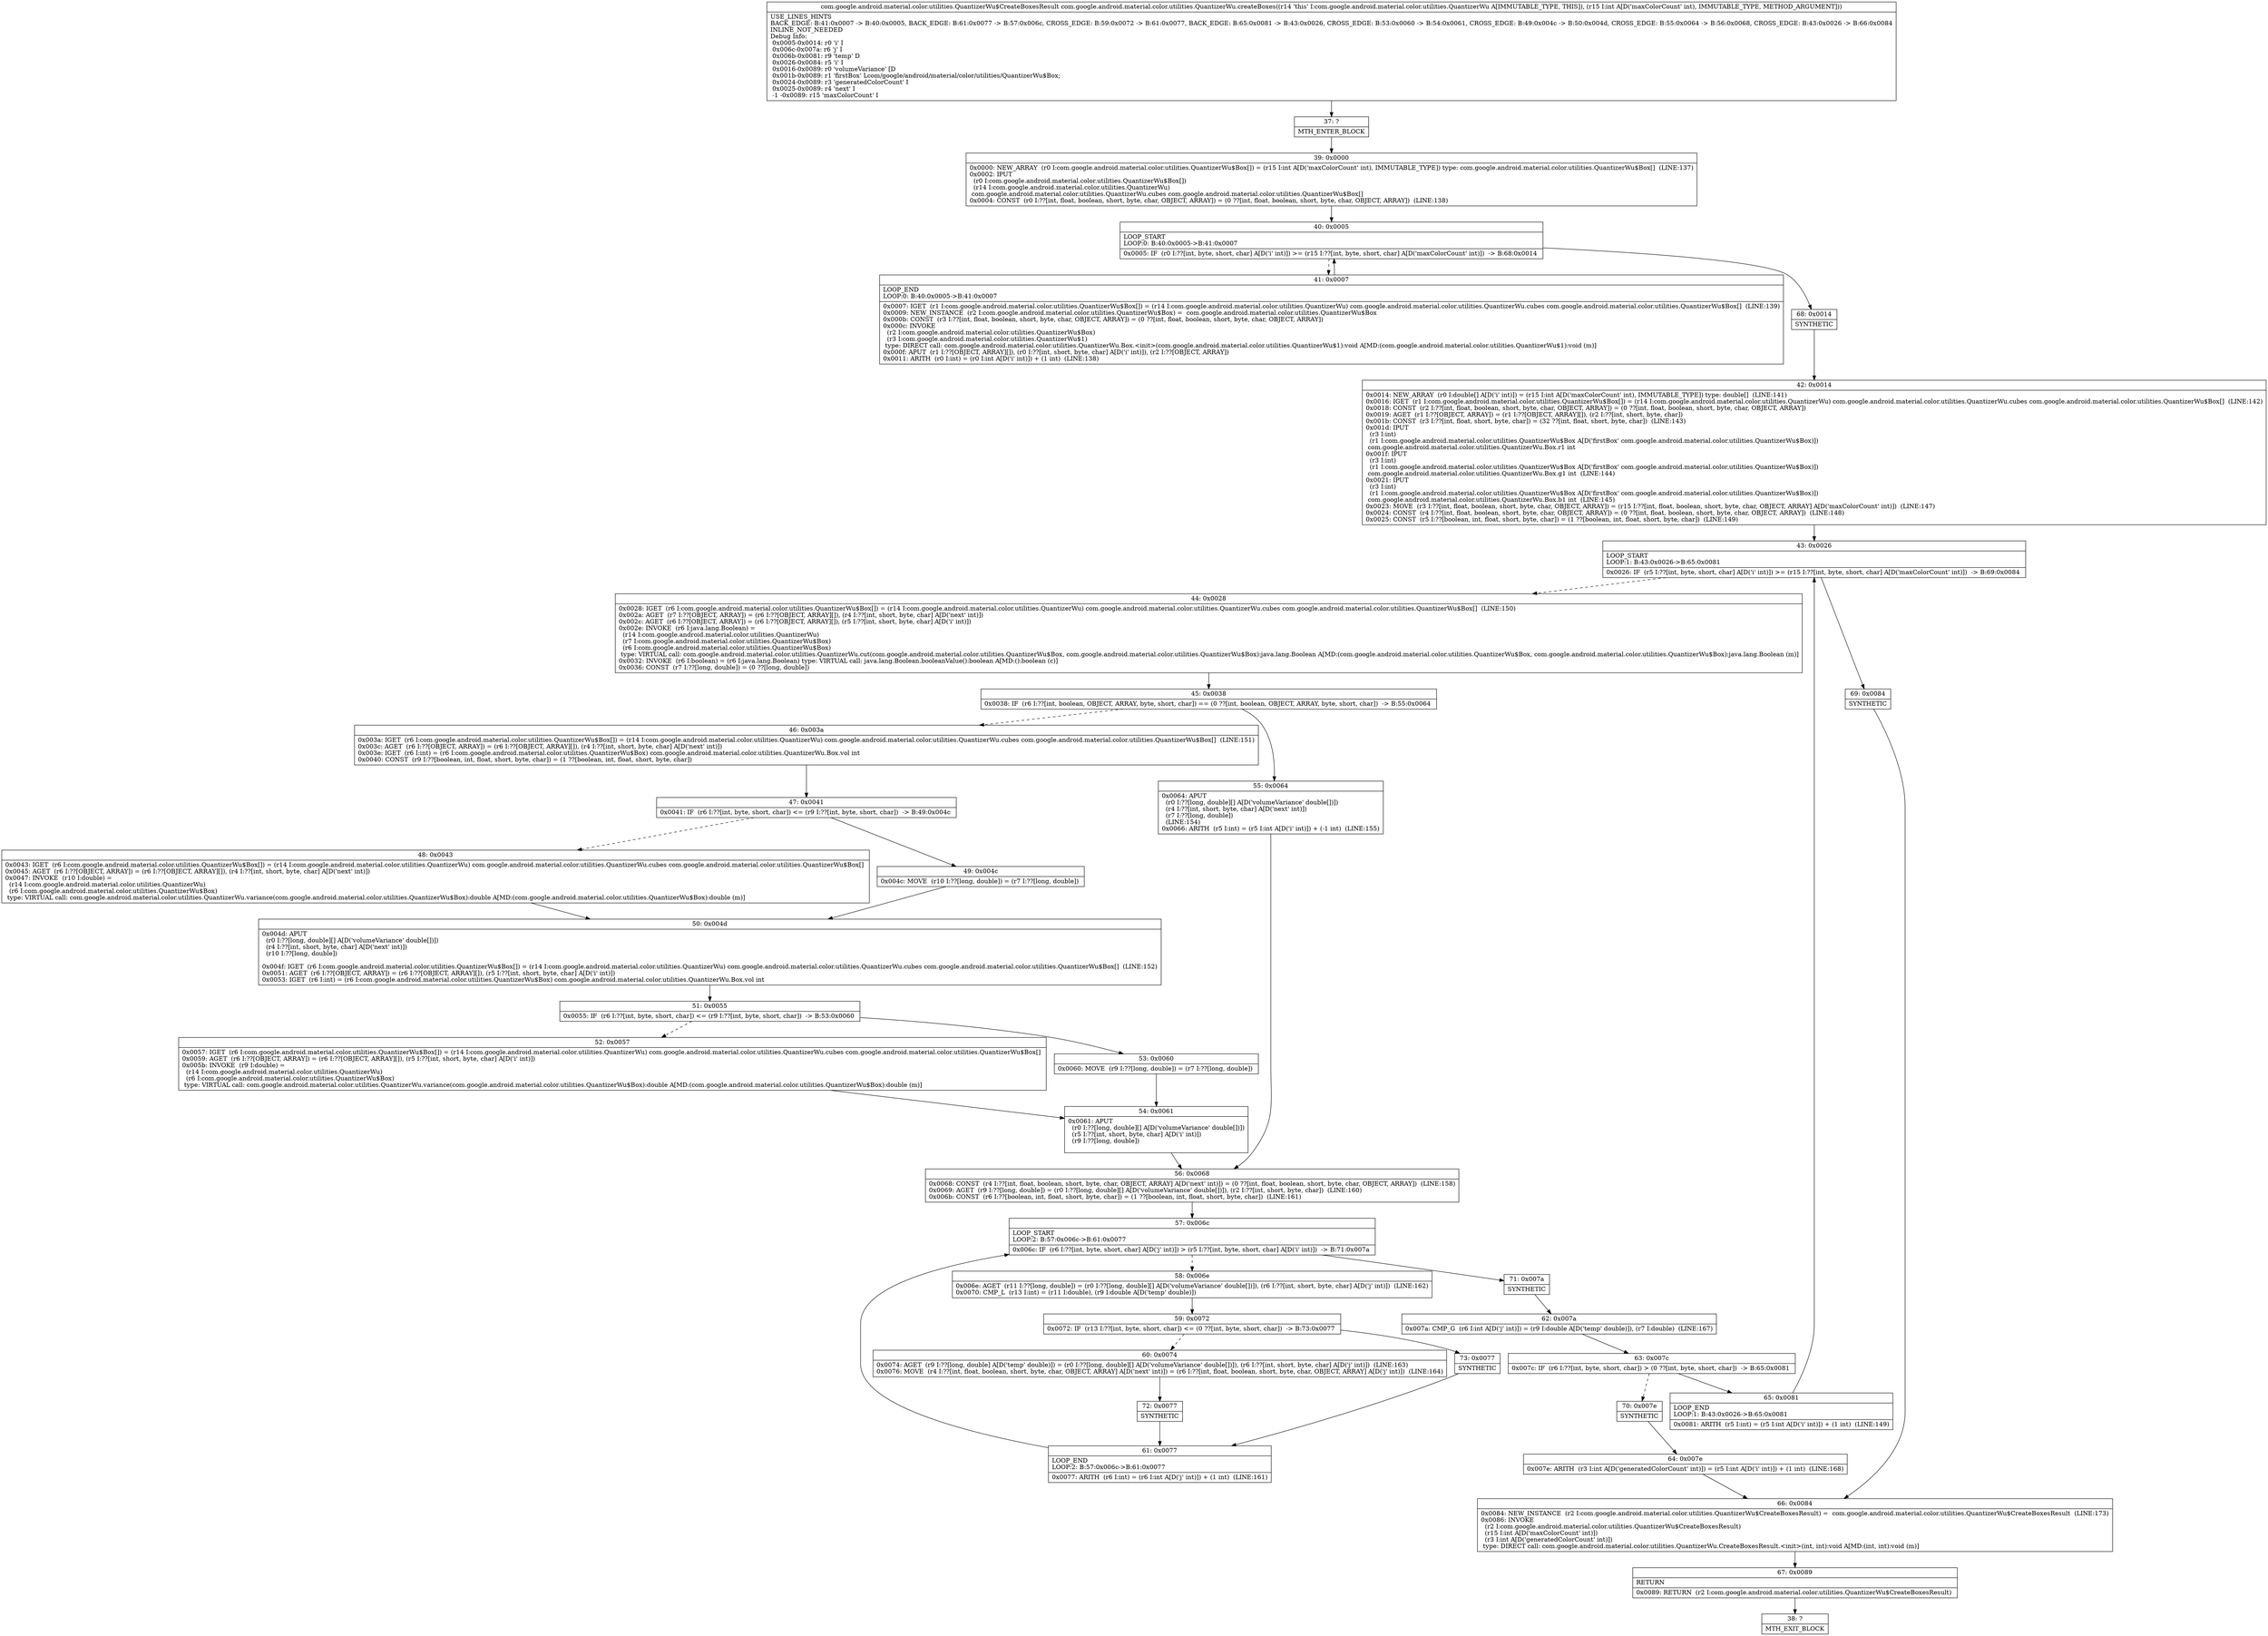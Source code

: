 digraph "CFG forcom.google.android.material.color.utilities.QuantizerWu.createBoxes(I)Lcom\/google\/android\/material\/color\/utilities\/QuantizerWu$CreateBoxesResult;" {
Node_37 [shape=record,label="{37\:\ ?|MTH_ENTER_BLOCK\l}"];
Node_39 [shape=record,label="{39\:\ 0x0000|0x0000: NEW_ARRAY  (r0 I:com.google.android.material.color.utilities.QuantizerWu$Box[]) = (r15 I:int A[D('maxColorCount' int), IMMUTABLE_TYPE]) type: com.google.android.material.color.utilities.QuantizerWu$Box[]  (LINE:137)\l0x0002: IPUT  \l  (r0 I:com.google.android.material.color.utilities.QuantizerWu$Box[])\l  (r14 I:com.google.android.material.color.utilities.QuantizerWu)\l com.google.android.material.color.utilities.QuantizerWu.cubes com.google.android.material.color.utilities.QuantizerWu$Box[] \l0x0004: CONST  (r0 I:??[int, float, boolean, short, byte, char, OBJECT, ARRAY]) = (0 ??[int, float, boolean, short, byte, char, OBJECT, ARRAY])  (LINE:138)\l}"];
Node_40 [shape=record,label="{40\:\ 0x0005|LOOP_START\lLOOP:0: B:40:0x0005\-\>B:41:0x0007\l|0x0005: IF  (r0 I:??[int, byte, short, char] A[D('i' int)]) \>= (r15 I:??[int, byte, short, char] A[D('maxColorCount' int)])  \-\> B:68:0x0014 \l}"];
Node_41 [shape=record,label="{41\:\ 0x0007|LOOP_END\lLOOP:0: B:40:0x0005\-\>B:41:0x0007\l|0x0007: IGET  (r1 I:com.google.android.material.color.utilities.QuantizerWu$Box[]) = (r14 I:com.google.android.material.color.utilities.QuantizerWu) com.google.android.material.color.utilities.QuantizerWu.cubes com.google.android.material.color.utilities.QuantizerWu$Box[]  (LINE:139)\l0x0009: NEW_INSTANCE  (r2 I:com.google.android.material.color.utilities.QuantizerWu$Box) =  com.google.android.material.color.utilities.QuantizerWu$Box \l0x000b: CONST  (r3 I:??[int, float, boolean, short, byte, char, OBJECT, ARRAY]) = (0 ??[int, float, boolean, short, byte, char, OBJECT, ARRAY]) \l0x000c: INVOKE  \l  (r2 I:com.google.android.material.color.utilities.QuantizerWu$Box)\l  (r3 I:com.google.android.material.color.utilities.QuantizerWu$1)\l type: DIRECT call: com.google.android.material.color.utilities.QuantizerWu.Box.\<init\>(com.google.android.material.color.utilities.QuantizerWu$1):void A[MD:(com.google.android.material.color.utilities.QuantizerWu$1):void (m)]\l0x000f: APUT  (r1 I:??[OBJECT, ARRAY][]), (r0 I:??[int, short, byte, char] A[D('i' int)]), (r2 I:??[OBJECT, ARRAY]) \l0x0011: ARITH  (r0 I:int) = (r0 I:int A[D('i' int)]) + (1 int)  (LINE:138)\l}"];
Node_68 [shape=record,label="{68\:\ 0x0014|SYNTHETIC\l}"];
Node_42 [shape=record,label="{42\:\ 0x0014|0x0014: NEW_ARRAY  (r0 I:double[] A[D('i' int)]) = (r15 I:int A[D('maxColorCount' int), IMMUTABLE_TYPE]) type: double[]  (LINE:141)\l0x0016: IGET  (r1 I:com.google.android.material.color.utilities.QuantizerWu$Box[]) = (r14 I:com.google.android.material.color.utilities.QuantizerWu) com.google.android.material.color.utilities.QuantizerWu.cubes com.google.android.material.color.utilities.QuantizerWu$Box[]  (LINE:142)\l0x0018: CONST  (r2 I:??[int, float, boolean, short, byte, char, OBJECT, ARRAY]) = (0 ??[int, float, boolean, short, byte, char, OBJECT, ARRAY]) \l0x0019: AGET  (r1 I:??[OBJECT, ARRAY]) = (r1 I:??[OBJECT, ARRAY][]), (r2 I:??[int, short, byte, char]) \l0x001b: CONST  (r3 I:??[int, float, short, byte, char]) = (32 ??[int, float, short, byte, char])  (LINE:143)\l0x001d: IPUT  \l  (r3 I:int)\l  (r1 I:com.google.android.material.color.utilities.QuantizerWu$Box A[D('firstBox' com.google.android.material.color.utilities.QuantizerWu$Box)])\l com.google.android.material.color.utilities.QuantizerWu.Box.r1 int \l0x001f: IPUT  \l  (r3 I:int)\l  (r1 I:com.google.android.material.color.utilities.QuantizerWu$Box A[D('firstBox' com.google.android.material.color.utilities.QuantizerWu$Box)])\l com.google.android.material.color.utilities.QuantizerWu.Box.g1 int  (LINE:144)\l0x0021: IPUT  \l  (r3 I:int)\l  (r1 I:com.google.android.material.color.utilities.QuantizerWu$Box A[D('firstBox' com.google.android.material.color.utilities.QuantizerWu$Box)])\l com.google.android.material.color.utilities.QuantizerWu.Box.b1 int  (LINE:145)\l0x0023: MOVE  (r3 I:??[int, float, boolean, short, byte, char, OBJECT, ARRAY]) = (r15 I:??[int, float, boolean, short, byte, char, OBJECT, ARRAY] A[D('maxColorCount' int)])  (LINE:147)\l0x0024: CONST  (r4 I:??[int, float, boolean, short, byte, char, OBJECT, ARRAY]) = (0 ??[int, float, boolean, short, byte, char, OBJECT, ARRAY])  (LINE:148)\l0x0025: CONST  (r5 I:??[boolean, int, float, short, byte, char]) = (1 ??[boolean, int, float, short, byte, char])  (LINE:149)\l}"];
Node_43 [shape=record,label="{43\:\ 0x0026|LOOP_START\lLOOP:1: B:43:0x0026\-\>B:65:0x0081\l|0x0026: IF  (r5 I:??[int, byte, short, char] A[D('i' int)]) \>= (r15 I:??[int, byte, short, char] A[D('maxColorCount' int)])  \-\> B:69:0x0084 \l}"];
Node_44 [shape=record,label="{44\:\ 0x0028|0x0028: IGET  (r6 I:com.google.android.material.color.utilities.QuantizerWu$Box[]) = (r14 I:com.google.android.material.color.utilities.QuantizerWu) com.google.android.material.color.utilities.QuantizerWu.cubes com.google.android.material.color.utilities.QuantizerWu$Box[]  (LINE:150)\l0x002a: AGET  (r7 I:??[OBJECT, ARRAY]) = (r6 I:??[OBJECT, ARRAY][]), (r4 I:??[int, short, byte, char] A[D('next' int)]) \l0x002c: AGET  (r6 I:??[OBJECT, ARRAY]) = (r6 I:??[OBJECT, ARRAY][]), (r5 I:??[int, short, byte, char] A[D('i' int)]) \l0x002e: INVOKE  (r6 I:java.lang.Boolean) = \l  (r14 I:com.google.android.material.color.utilities.QuantizerWu)\l  (r7 I:com.google.android.material.color.utilities.QuantizerWu$Box)\l  (r6 I:com.google.android.material.color.utilities.QuantizerWu$Box)\l type: VIRTUAL call: com.google.android.material.color.utilities.QuantizerWu.cut(com.google.android.material.color.utilities.QuantizerWu$Box, com.google.android.material.color.utilities.QuantizerWu$Box):java.lang.Boolean A[MD:(com.google.android.material.color.utilities.QuantizerWu$Box, com.google.android.material.color.utilities.QuantizerWu$Box):java.lang.Boolean (m)]\l0x0032: INVOKE  (r6 I:boolean) = (r6 I:java.lang.Boolean) type: VIRTUAL call: java.lang.Boolean.booleanValue():boolean A[MD:():boolean (c)]\l0x0036: CONST  (r7 I:??[long, double]) = (0 ??[long, double]) \l}"];
Node_45 [shape=record,label="{45\:\ 0x0038|0x0038: IF  (r6 I:??[int, boolean, OBJECT, ARRAY, byte, short, char]) == (0 ??[int, boolean, OBJECT, ARRAY, byte, short, char])  \-\> B:55:0x0064 \l}"];
Node_46 [shape=record,label="{46\:\ 0x003a|0x003a: IGET  (r6 I:com.google.android.material.color.utilities.QuantizerWu$Box[]) = (r14 I:com.google.android.material.color.utilities.QuantizerWu) com.google.android.material.color.utilities.QuantizerWu.cubes com.google.android.material.color.utilities.QuantizerWu$Box[]  (LINE:151)\l0x003c: AGET  (r6 I:??[OBJECT, ARRAY]) = (r6 I:??[OBJECT, ARRAY][]), (r4 I:??[int, short, byte, char] A[D('next' int)]) \l0x003e: IGET  (r6 I:int) = (r6 I:com.google.android.material.color.utilities.QuantizerWu$Box) com.google.android.material.color.utilities.QuantizerWu.Box.vol int \l0x0040: CONST  (r9 I:??[boolean, int, float, short, byte, char]) = (1 ??[boolean, int, float, short, byte, char]) \l}"];
Node_47 [shape=record,label="{47\:\ 0x0041|0x0041: IF  (r6 I:??[int, byte, short, char]) \<= (r9 I:??[int, byte, short, char])  \-\> B:49:0x004c \l}"];
Node_48 [shape=record,label="{48\:\ 0x0043|0x0043: IGET  (r6 I:com.google.android.material.color.utilities.QuantizerWu$Box[]) = (r14 I:com.google.android.material.color.utilities.QuantizerWu) com.google.android.material.color.utilities.QuantizerWu.cubes com.google.android.material.color.utilities.QuantizerWu$Box[] \l0x0045: AGET  (r6 I:??[OBJECT, ARRAY]) = (r6 I:??[OBJECT, ARRAY][]), (r4 I:??[int, short, byte, char] A[D('next' int)]) \l0x0047: INVOKE  (r10 I:double) = \l  (r14 I:com.google.android.material.color.utilities.QuantizerWu)\l  (r6 I:com.google.android.material.color.utilities.QuantizerWu$Box)\l type: VIRTUAL call: com.google.android.material.color.utilities.QuantizerWu.variance(com.google.android.material.color.utilities.QuantizerWu$Box):double A[MD:(com.google.android.material.color.utilities.QuantizerWu$Box):double (m)]\l}"];
Node_50 [shape=record,label="{50\:\ 0x004d|0x004d: APUT  \l  (r0 I:??[long, double][] A[D('volumeVariance' double[])])\l  (r4 I:??[int, short, byte, char] A[D('next' int)])\l  (r10 I:??[long, double])\l \l0x004f: IGET  (r6 I:com.google.android.material.color.utilities.QuantizerWu$Box[]) = (r14 I:com.google.android.material.color.utilities.QuantizerWu) com.google.android.material.color.utilities.QuantizerWu.cubes com.google.android.material.color.utilities.QuantizerWu$Box[]  (LINE:152)\l0x0051: AGET  (r6 I:??[OBJECT, ARRAY]) = (r6 I:??[OBJECT, ARRAY][]), (r5 I:??[int, short, byte, char] A[D('i' int)]) \l0x0053: IGET  (r6 I:int) = (r6 I:com.google.android.material.color.utilities.QuantizerWu$Box) com.google.android.material.color.utilities.QuantizerWu.Box.vol int \l}"];
Node_51 [shape=record,label="{51\:\ 0x0055|0x0055: IF  (r6 I:??[int, byte, short, char]) \<= (r9 I:??[int, byte, short, char])  \-\> B:53:0x0060 \l}"];
Node_52 [shape=record,label="{52\:\ 0x0057|0x0057: IGET  (r6 I:com.google.android.material.color.utilities.QuantizerWu$Box[]) = (r14 I:com.google.android.material.color.utilities.QuantizerWu) com.google.android.material.color.utilities.QuantizerWu.cubes com.google.android.material.color.utilities.QuantizerWu$Box[] \l0x0059: AGET  (r6 I:??[OBJECT, ARRAY]) = (r6 I:??[OBJECT, ARRAY][]), (r5 I:??[int, short, byte, char] A[D('i' int)]) \l0x005b: INVOKE  (r9 I:double) = \l  (r14 I:com.google.android.material.color.utilities.QuantizerWu)\l  (r6 I:com.google.android.material.color.utilities.QuantizerWu$Box)\l type: VIRTUAL call: com.google.android.material.color.utilities.QuantizerWu.variance(com.google.android.material.color.utilities.QuantizerWu$Box):double A[MD:(com.google.android.material.color.utilities.QuantizerWu$Box):double (m)]\l}"];
Node_54 [shape=record,label="{54\:\ 0x0061|0x0061: APUT  \l  (r0 I:??[long, double][] A[D('volumeVariance' double[])])\l  (r5 I:??[int, short, byte, char] A[D('i' int)])\l  (r9 I:??[long, double])\l \l}"];
Node_56 [shape=record,label="{56\:\ 0x0068|0x0068: CONST  (r4 I:??[int, float, boolean, short, byte, char, OBJECT, ARRAY] A[D('next' int)]) = (0 ??[int, float, boolean, short, byte, char, OBJECT, ARRAY])  (LINE:158)\l0x0069: AGET  (r9 I:??[long, double]) = (r0 I:??[long, double][] A[D('volumeVariance' double[])]), (r2 I:??[int, short, byte, char])  (LINE:160)\l0x006b: CONST  (r6 I:??[boolean, int, float, short, byte, char]) = (1 ??[boolean, int, float, short, byte, char])  (LINE:161)\l}"];
Node_57 [shape=record,label="{57\:\ 0x006c|LOOP_START\lLOOP:2: B:57:0x006c\-\>B:61:0x0077\l|0x006c: IF  (r6 I:??[int, byte, short, char] A[D('j' int)]) \> (r5 I:??[int, byte, short, char] A[D('i' int)])  \-\> B:71:0x007a \l}"];
Node_58 [shape=record,label="{58\:\ 0x006e|0x006e: AGET  (r11 I:??[long, double]) = (r0 I:??[long, double][] A[D('volumeVariance' double[])]), (r6 I:??[int, short, byte, char] A[D('j' int)])  (LINE:162)\l0x0070: CMP_L  (r13 I:int) = (r11 I:double), (r9 I:double A[D('temp' double)]) \l}"];
Node_59 [shape=record,label="{59\:\ 0x0072|0x0072: IF  (r13 I:??[int, byte, short, char]) \<= (0 ??[int, byte, short, char])  \-\> B:73:0x0077 \l}"];
Node_60 [shape=record,label="{60\:\ 0x0074|0x0074: AGET  (r9 I:??[long, double] A[D('temp' double)]) = (r0 I:??[long, double][] A[D('volumeVariance' double[])]), (r6 I:??[int, short, byte, char] A[D('j' int)])  (LINE:163)\l0x0076: MOVE  (r4 I:??[int, float, boolean, short, byte, char, OBJECT, ARRAY] A[D('next' int)]) = (r6 I:??[int, float, boolean, short, byte, char, OBJECT, ARRAY] A[D('j' int)])  (LINE:164)\l}"];
Node_72 [shape=record,label="{72\:\ 0x0077|SYNTHETIC\l}"];
Node_61 [shape=record,label="{61\:\ 0x0077|LOOP_END\lLOOP:2: B:57:0x006c\-\>B:61:0x0077\l|0x0077: ARITH  (r6 I:int) = (r6 I:int A[D('j' int)]) + (1 int)  (LINE:161)\l}"];
Node_73 [shape=record,label="{73\:\ 0x0077|SYNTHETIC\l}"];
Node_71 [shape=record,label="{71\:\ 0x007a|SYNTHETIC\l}"];
Node_62 [shape=record,label="{62\:\ 0x007a|0x007a: CMP_G  (r6 I:int A[D('j' int)]) = (r9 I:double A[D('temp' double)]), (r7 I:double)  (LINE:167)\l}"];
Node_63 [shape=record,label="{63\:\ 0x007c|0x007c: IF  (r6 I:??[int, byte, short, char]) \> (0 ??[int, byte, short, char])  \-\> B:65:0x0081 \l}"];
Node_65 [shape=record,label="{65\:\ 0x0081|LOOP_END\lLOOP:1: B:43:0x0026\-\>B:65:0x0081\l|0x0081: ARITH  (r5 I:int) = (r5 I:int A[D('i' int)]) + (1 int)  (LINE:149)\l}"];
Node_70 [shape=record,label="{70\:\ 0x007e|SYNTHETIC\l}"];
Node_64 [shape=record,label="{64\:\ 0x007e|0x007e: ARITH  (r3 I:int A[D('generatedColorCount' int)]) = (r5 I:int A[D('i' int)]) + (1 int)  (LINE:168)\l}"];
Node_66 [shape=record,label="{66\:\ 0x0084|0x0084: NEW_INSTANCE  (r2 I:com.google.android.material.color.utilities.QuantizerWu$CreateBoxesResult) =  com.google.android.material.color.utilities.QuantizerWu$CreateBoxesResult  (LINE:173)\l0x0086: INVOKE  \l  (r2 I:com.google.android.material.color.utilities.QuantizerWu$CreateBoxesResult)\l  (r15 I:int A[D('maxColorCount' int)])\l  (r3 I:int A[D('generatedColorCount' int)])\l type: DIRECT call: com.google.android.material.color.utilities.QuantizerWu.CreateBoxesResult.\<init\>(int, int):void A[MD:(int, int):void (m)]\l}"];
Node_67 [shape=record,label="{67\:\ 0x0089|RETURN\l|0x0089: RETURN  (r2 I:com.google.android.material.color.utilities.QuantizerWu$CreateBoxesResult) \l}"];
Node_38 [shape=record,label="{38\:\ ?|MTH_EXIT_BLOCK\l}"];
Node_53 [shape=record,label="{53\:\ 0x0060|0x0060: MOVE  (r9 I:??[long, double]) = (r7 I:??[long, double]) \l}"];
Node_49 [shape=record,label="{49\:\ 0x004c|0x004c: MOVE  (r10 I:??[long, double]) = (r7 I:??[long, double]) \l}"];
Node_55 [shape=record,label="{55\:\ 0x0064|0x0064: APUT  \l  (r0 I:??[long, double][] A[D('volumeVariance' double[])])\l  (r4 I:??[int, short, byte, char] A[D('next' int)])\l  (r7 I:??[long, double])\l  (LINE:154)\l0x0066: ARITH  (r5 I:int) = (r5 I:int A[D('i' int)]) + (\-1 int)  (LINE:155)\l}"];
Node_69 [shape=record,label="{69\:\ 0x0084|SYNTHETIC\l}"];
MethodNode[shape=record,label="{com.google.android.material.color.utilities.QuantizerWu$CreateBoxesResult com.google.android.material.color.utilities.QuantizerWu.createBoxes((r14 'this' I:com.google.android.material.color.utilities.QuantizerWu A[IMMUTABLE_TYPE, THIS]), (r15 I:int A[D('maxColorCount' int), IMMUTABLE_TYPE, METHOD_ARGUMENT]))  | USE_LINES_HINTS\lBACK_EDGE: B:41:0x0007 \-\> B:40:0x0005, BACK_EDGE: B:61:0x0077 \-\> B:57:0x006c, CROSS_EDGE: B:59:0x0072 \-\> B:61:0x0077, BACK_EDGE: B:65:0x0081 \-\> B:43:0x0026, CROSS_EDGE: B:53:0x0060 \-\> B:54:0x0061, CROSS_EDGE: B:49:0x004c \-\> B:50:0x004d, CROSS_EDGE: B:55:0x0064 \-\> B:56:0x0068, CROSS_EDGE: B:43:0x0026 \-\> B:66:0x0084\lINLINE_NOT_NEEDED\lDebug Info:\l  0x0005\-0x0014: r0 'i' I\l  0x006c\-0x007a: r6 'j' I\l  0x006b\-0x0081: r9 'temp' D\l  0x0026\-0x0084: r5 'i' I\l  0x0016\-0x0089: r0 'volumeVariance' [D\l  0x001b\-0x0089: r1 'firstBox' Lcom\/google\/android\/material\/color\/utilities\/QuantizerWu$Box;\l  0x0024\-0x0089: r3 'generatedColorCount' I\l  0x0025\-0x0089: r4 'next' I\l  \-1 \-0x0089: r15 'maxColorCount' I\l}"];
MethodNode -> Node_37;Node_37 -> Node_39;
Node_39 -> Node_40;
Node_40 -> Node_41[style=dashed];
Node_40 -> Node_68;
Node_41 -> Node_40;
Node_68 -> Node_42;
Node_42 -> Node_43;
Node_43 -> Node_44[style=dashed];
Node_43 -> Node_69;
Node_44 -> Node_45;
Node_45 -> Node_46[style=dashed];
Node_45 -> Node_55;
Node_46 -> Node_47;
Node_47 -> Node_48[style=dashed];
Node_47 -> Node_49;
Node_48 -> Node_50;
Node_50 -> Node_51;
Node_51 -> Node_52[style=dashed];
Node_51 -> Node_53;
Node_52 -> Node_54;
Node_54 -> Node_56;
Node_56 -> Node_57;
Node_57 -> Node_58[style=dashed];
Node_57 -> Node_71;
Node_58 -> Node_59;
Node_59 -> Node_60[style=dashed];
Node_59 -> Node_73;
Node_60 -> Node_72;
Node_72 -> Node_61;
Node_61 -> Node_57;
Node_73 -> Node_61;
Node_71 -> Node_62;
Node_62 -> Node_63;
Node_63 -> Node_65;
Node_63 -> Node_70[style=dashed];
Node_65 -> Node_43;
Node_70 -> Node_64;
Node_64 -> Node_66;
Node_66 -> Node_67;
Node_67 -> Node_38;
Node_53 -> Node_54;
Node_49 -> Node_50;
Node_55 -> Node_56;
Node_69 -> Node_66;
}

